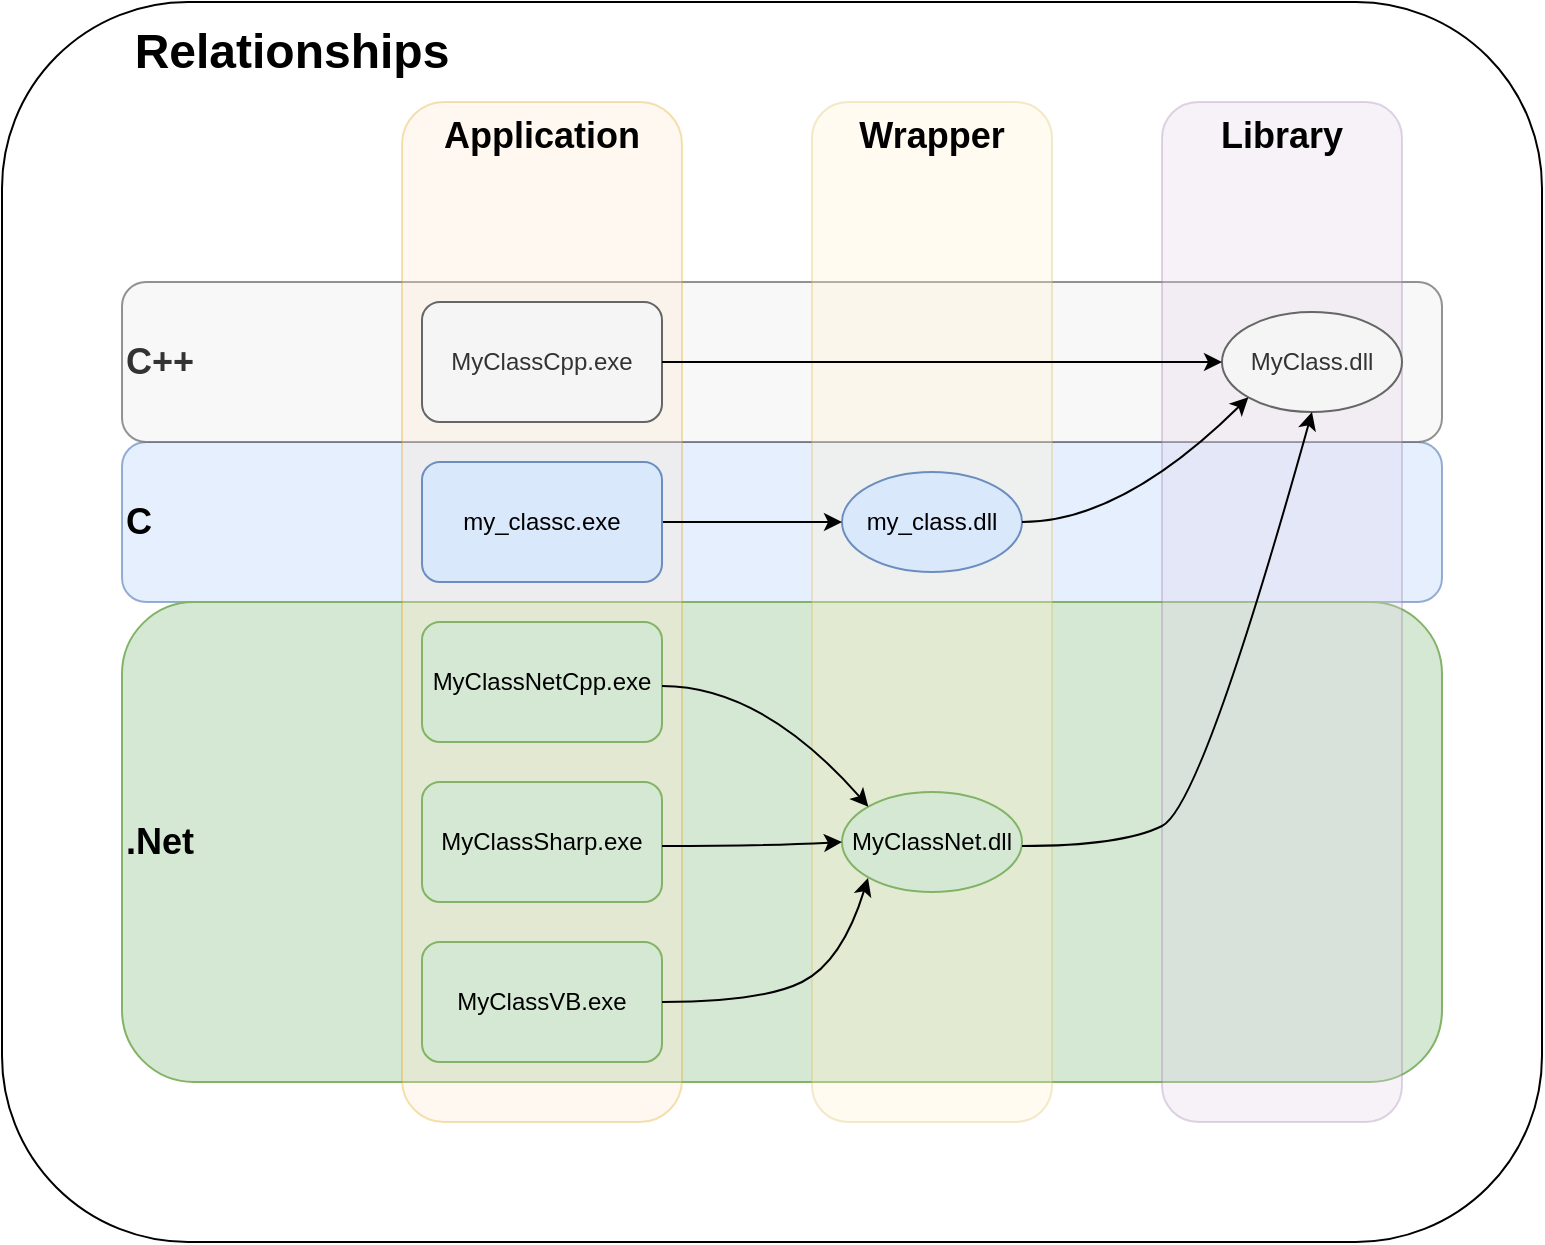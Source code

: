 <mxfile version="21.2.8" type="device">
  <diagram id="R2lEEEUBdFMjLlhIrx00" name="Page-1">
    <mxGraphModel dx="1050" dy="717" grid="1" gridSize="10" guides="1" tooltips="1" connect="1" arrows="1" fold="1" page="1" pageScale="1" pageWidth="850" pageHeight="1100" math="0" shadow="0" extFonts="Permanent Marker^https://fonts.googleapis.com/css?family=Permanent+Marker">
      <root>
        <mxCell id="0" />
        <mxCell id="1" parent="0" />
        <mxCell id="aAHDLaReW5jri7QP-X0j-24" value="" style="rounded=1;whiteSpace=wrap;html=1;" vertex="1" parent="1">
          <mxGeometry x="40" y="10" width="770" height="620" as="geometry" />
        </mxCell>
        <mxCell id="aAHDLaReW5jri7QP-X0j-19" value="C" style="rounded=1;whiteSpace=wrap;html=1;fillColor=#dae8fc;strokeColor=#6c8ebf;opacity=70;align=left;fontStyle=1;fontSize=18;" vertex="1" parent="1">
          <mxGeometry x="100" y="230" width="660" height="80" as="geometry" />
        </mxCell>
        <mxCell id="aAHDLaReW5jri7QP-X0j-18" value="C++" style="rounded=1;whiteSpace=wrap;html=1;fillColor=#f5f5f5;fontColor=#333333;strokeColor=#666666;opacity=70;align=left;fontStyle=1;fontSize=18;" vertex="1" parent="1">
          <mxGeometry x="100" y="150" width="660" height="80" as="geometry" />
        </mxCell>
        <mxCell id="aAHDLaReW5jri7QP-X0j-20" value=".Net" style="rounded=1;whiteSpace=wrap;html=1;fillColor=#d5e8d4;strokeColor=#82b366;align=left;fontStyle=1;fontSize=18;" vertex="1" parent="1">
          <mxGeometry x="100" y="310" width="660" height="240" as="geometry" />
        </mxCell>
        <mxCell id="aAHDLaReW5jri7QP-X0j-23" value="Library" style="rounded=1;whiteSpace=wrap;html=1;verticalAlign=top;opacity=30;fontStyle=1;fontSize=18;fillColor=#e1d5e7;strokeColor=#9673a6;" vertex="1" parent="1">
          <mxGeometry x="620" y="60" width="120" height="510" as="geometry" />
        </mxCell>
        <mxCell id="aAHDLaReW5jri7QP-X0j-22" value="Wrapper" style="rounded=1;whiteSpace=wrap;html=1;verticalAlign=top;opacity=30;fontStyle=1;fontSize=18;fillColor=#fff2cc;strokeColor=#d6b656;" vertex="1" parent="1">
          <mxGeometry x="445" y="60" width="120" height="510" as="geometry" />
        </mxCell>
        <mxCell id="aAHDLaReW5jri7QP-X0j-21" value="Application" style="rounded=1;whiteSpace=wrap;html=1;verticalAlign=top;opacity=30;fontStyle=1;fontSize=18;fillColor=#ffe6cc;strokeColor=#d79b00;" vertex="1" parent="1">
          <mxGeometry x="240" y="60" width="140" height="510" as="geometry" />
        </mxCell>
        <mxCell id="aAHDLaReW5jri7QP-X0j-1" value="my_class.dll" style="ellipse;whiteSpace=wrap;html=1;fillColor=#dae8fc;strokeColor=#6c8ebf;" vertex="1" parent="1">
          <mxGeometry x="460" y="245" width="90" height="50" as="geometry" />
        </mxCell>
        <mxCell id="aAHDLaReW5jri7QP-X0j-2" value="MyClassCpp.exe" style="rounded=1;whiteSpace=wrap;html=1;fillColor=#f5f5f5;fontColor=#333333;strokeColor=#666666;" vertex="1" parent="1">
          <mxGeometry x="250" y="160" width="120" height="60" as="geometry" />
        </mxCell>
        <mxCell id="aAHDLaReW5jri7QP-X0j-14" style="edgeStyle=orthogonalEdgeStyle;rounded=0;orthogonalLoop=1;jettySize=auto;html=1;entryX=0;entryY=0.5;entryDx=0;entryDy=0;" edge="1" parent="1" source="aAHDLaReW5jri7QP-X0j-3" target="aAHDLaReW5jri7QP-X0j-1">
          <mxGeometry relative="1" as="geometry" />
        </mxCell>
        <mxCell id="aAHDLaReW5jri7QP-X0j-3" value="my_classc.exe" style="rounded=1;whiteSpace=wrap;html=1;fillColor=#dae8fc;strokeColor=#6c8ebf;" vertex="1" parent="1">
          <mxGeometry x="250" y="240" width="120" height="60" as="geometry" />
        </mxCell>
        <mxCell id="aAHDLaReW5jri7QP-X0j-4" value="MyClassNetCpp.exe" style="rounded=1;whiteSpace=wrap;html=1;fillColor=#d5e8d4;strokeColor=#82b366;" vertex="1" parent="1">
          <mxGeometry x="250" y="320" width="120" height="60" as="geometry" />
        </mxCell>
        <mxCell id="aAHDLaReW5jri7QP-X0j-5" value="MyClassSharp.exe" style="rounded=1;whiteSpace=wrap;html=1;fillColor=#d5e8d4;strokeColor=#82b366;" vertex="1" parent="1">
          <mxGeometry x="250" y="400" width="120" height="60" as="geometry" />
        </mxCell>
        <mxCell id="aAHDLaReW5jri7QP-X0j-6" value="MyClassVB.exe" style="rounded=1;whiteSpace=wrap;html=1;fillColor=#d5e8d4;strokeColor=#82b366;" vertex="1" parent="1">
          <mxGeometry x="250" y="480" width="120" height="60" as="geometry" />
        </mxCell>
        <mxCell id="aAHDLaReW5jri7QP-X0j-7" value="MyClassNet.dll" style="ellipse;whiteSpace=wrap;html=1;fillColor=#d5e8d4;strokeColor=#82b366;" vertex="1" parent="1">
          <mxGeometry x="460" y="405" width="90" height="50" as="geometry" />
        </mxCell>
        <mxCell id="aAHDLaReW5jri7QP-X0j-8" value="MyClass.dll" style="ellipse;whiteSpace=wrap;html=1;fillColor=#f5f5f5;fontColor=#333333;strokeColor=#666666;" vertex="1" parent="1">
          <mxGeometry x="650" y="165" width="90" height="50" as="geometry" />
        </mxCell>
        <mxCell id="aAHDLaReW5jri7QP-X0j-11" value="" style="curved=1;endArrow=classic;html=1;rounded=0;entryX=0;entryY=1;entryDx=0;entryDy=0;" edge="1" parent="1">
          <mxGeometry width="50" height="50" relative="1" as="geometry">
            <mxPoint x="370" y="510" as="sourcePoint" />
            <mxPoint x="473" y="448" as="targetPoint" />
            <Array as="points">
              <mxPoint x="420" y="510" />
              <mxPoint x="460" y="490" />
            </Array>
          </mxGeometry>
        </mxCell>
        <mxCell id="aAHDLaReW5jri7QP-X0j-12" value="" style="curved=1;endArrow=classic;html=1;rounded=0;entryX=0;entryY=0;entryDx=0;entryDy=0;" edge="1" parent="1" target="aAHDLaReW5jri7QP-X0j-7">
          <mxGeometry width="50" height="50" relative="1" as="geometry">
            <mxPoint x="370" y="352" as="sourcePoint" />
            <mxPoint x="473" y="290" as="targetPoint" />
            <Array as="points">
              <mxPoint x="420" y="352" />
            </Array>
          </mxGeometry>
        </mxCell>
        <mxCell id="aAHDLaReW5jri7QP-X0j-13" value="" style="curved=1;endArrow=classic;html=1;rounded=0;entryX=0;entryY=0.5;entryDx=0;entryDy=0;" edge="1" parent="1" target="aAHDLaReW5jri7QP-X0j-7">
          <mxGeometry width="50" height="50" relative="1" as="geometry">
            <mxPoint x="370" y="432" as="sourcePoint" />
            <mxPoint x="473" y="370" as="targetPoint" />
            <Array as="points">
              <mxPoint x="420" y="432" />
            </Array>
          </mxGeometry>
        </mxCell>
        <mxCell id="aAHDLaReW5jri7QP-X0j-15" value="" style="curved=1;endArrow=classic;html=1;rounded=0;entryX=0;entryY=1;entryDx=0;entryDy=0;" edge="1" parent="1" target="aAHDLaReW5jri7QP-X0j-8">
          <mxGeometry width="50" height="50" relative="1" as="geometry">
            <mxPoint x="550" y="270" as="sourcePoint" />
            <mxPoint x="653" y="330" as="targetPoint" />
            <Array as="points">
              <mxPoint x="600" y="270" />
            </Array>
          </mxGeometry>
        </mxCell>
        <mxCell id="aAHDLaReW5jri7QP-X0j-16" value="" style="curved=1;endArrow=classic;html=1;rounded=0;entryX=0.5;entryY=1;entryDx=0;entryDy=0;" edge="1" parent="1" target="aAHDLaReW5jri7QP-X0j-8">
          <mxGeometry width="50" height="50" relative="1" as="geometry">
            <mxPoint x="550" y="432" as="sourcePoint" />
            <mxPoint x="653" y="370" as="targetPoint" />
            <Array as="points">
              <mxPoint x="600" y="432" />
              <mxPoint x="640" y="412" />
            </Array>
          </mxGeometry>
        </mxCell>
        <mxCell id="aAHDLaReW5jri7QP-X0j-17" value="" style="curved=1;endArrow=classic;html=1;rounded=0;entryX=0;entryY=0.5;entryDx=0;entryDy=0;" edge="1" parent="1" target="aAHDLaReW5jri7QP-X0j-8">
          <mxGeometry width="50" height="50" relative="1" as="geometry">
            <mxPoint x="370" y="190" as="sourcePoint" />
            <mxPoint x="473" y="252" as="targetPoint" />
            <Array as="points">
              <mxPoint x="600" y="190" />
            </Array>
          </mxGeometry>
        </mxCell>
        <mxCell id="aAHDLaReW5jri7QP-X0j-25" value="Relationships" style="text;html=1;strokeColor=none;fillColor=none;align=center;verticalAlign=middle;whiteSpace=wrap;rounded=0;fontSize=24;fontStyle=1" vertex="1" parent="1">
          <mxGeometry x="100" y="20" width="170" height="30" as="geometry" />
        </mxCell>
      </root>
    </mxGraphModel>
  </diagram>
</mxfile>
